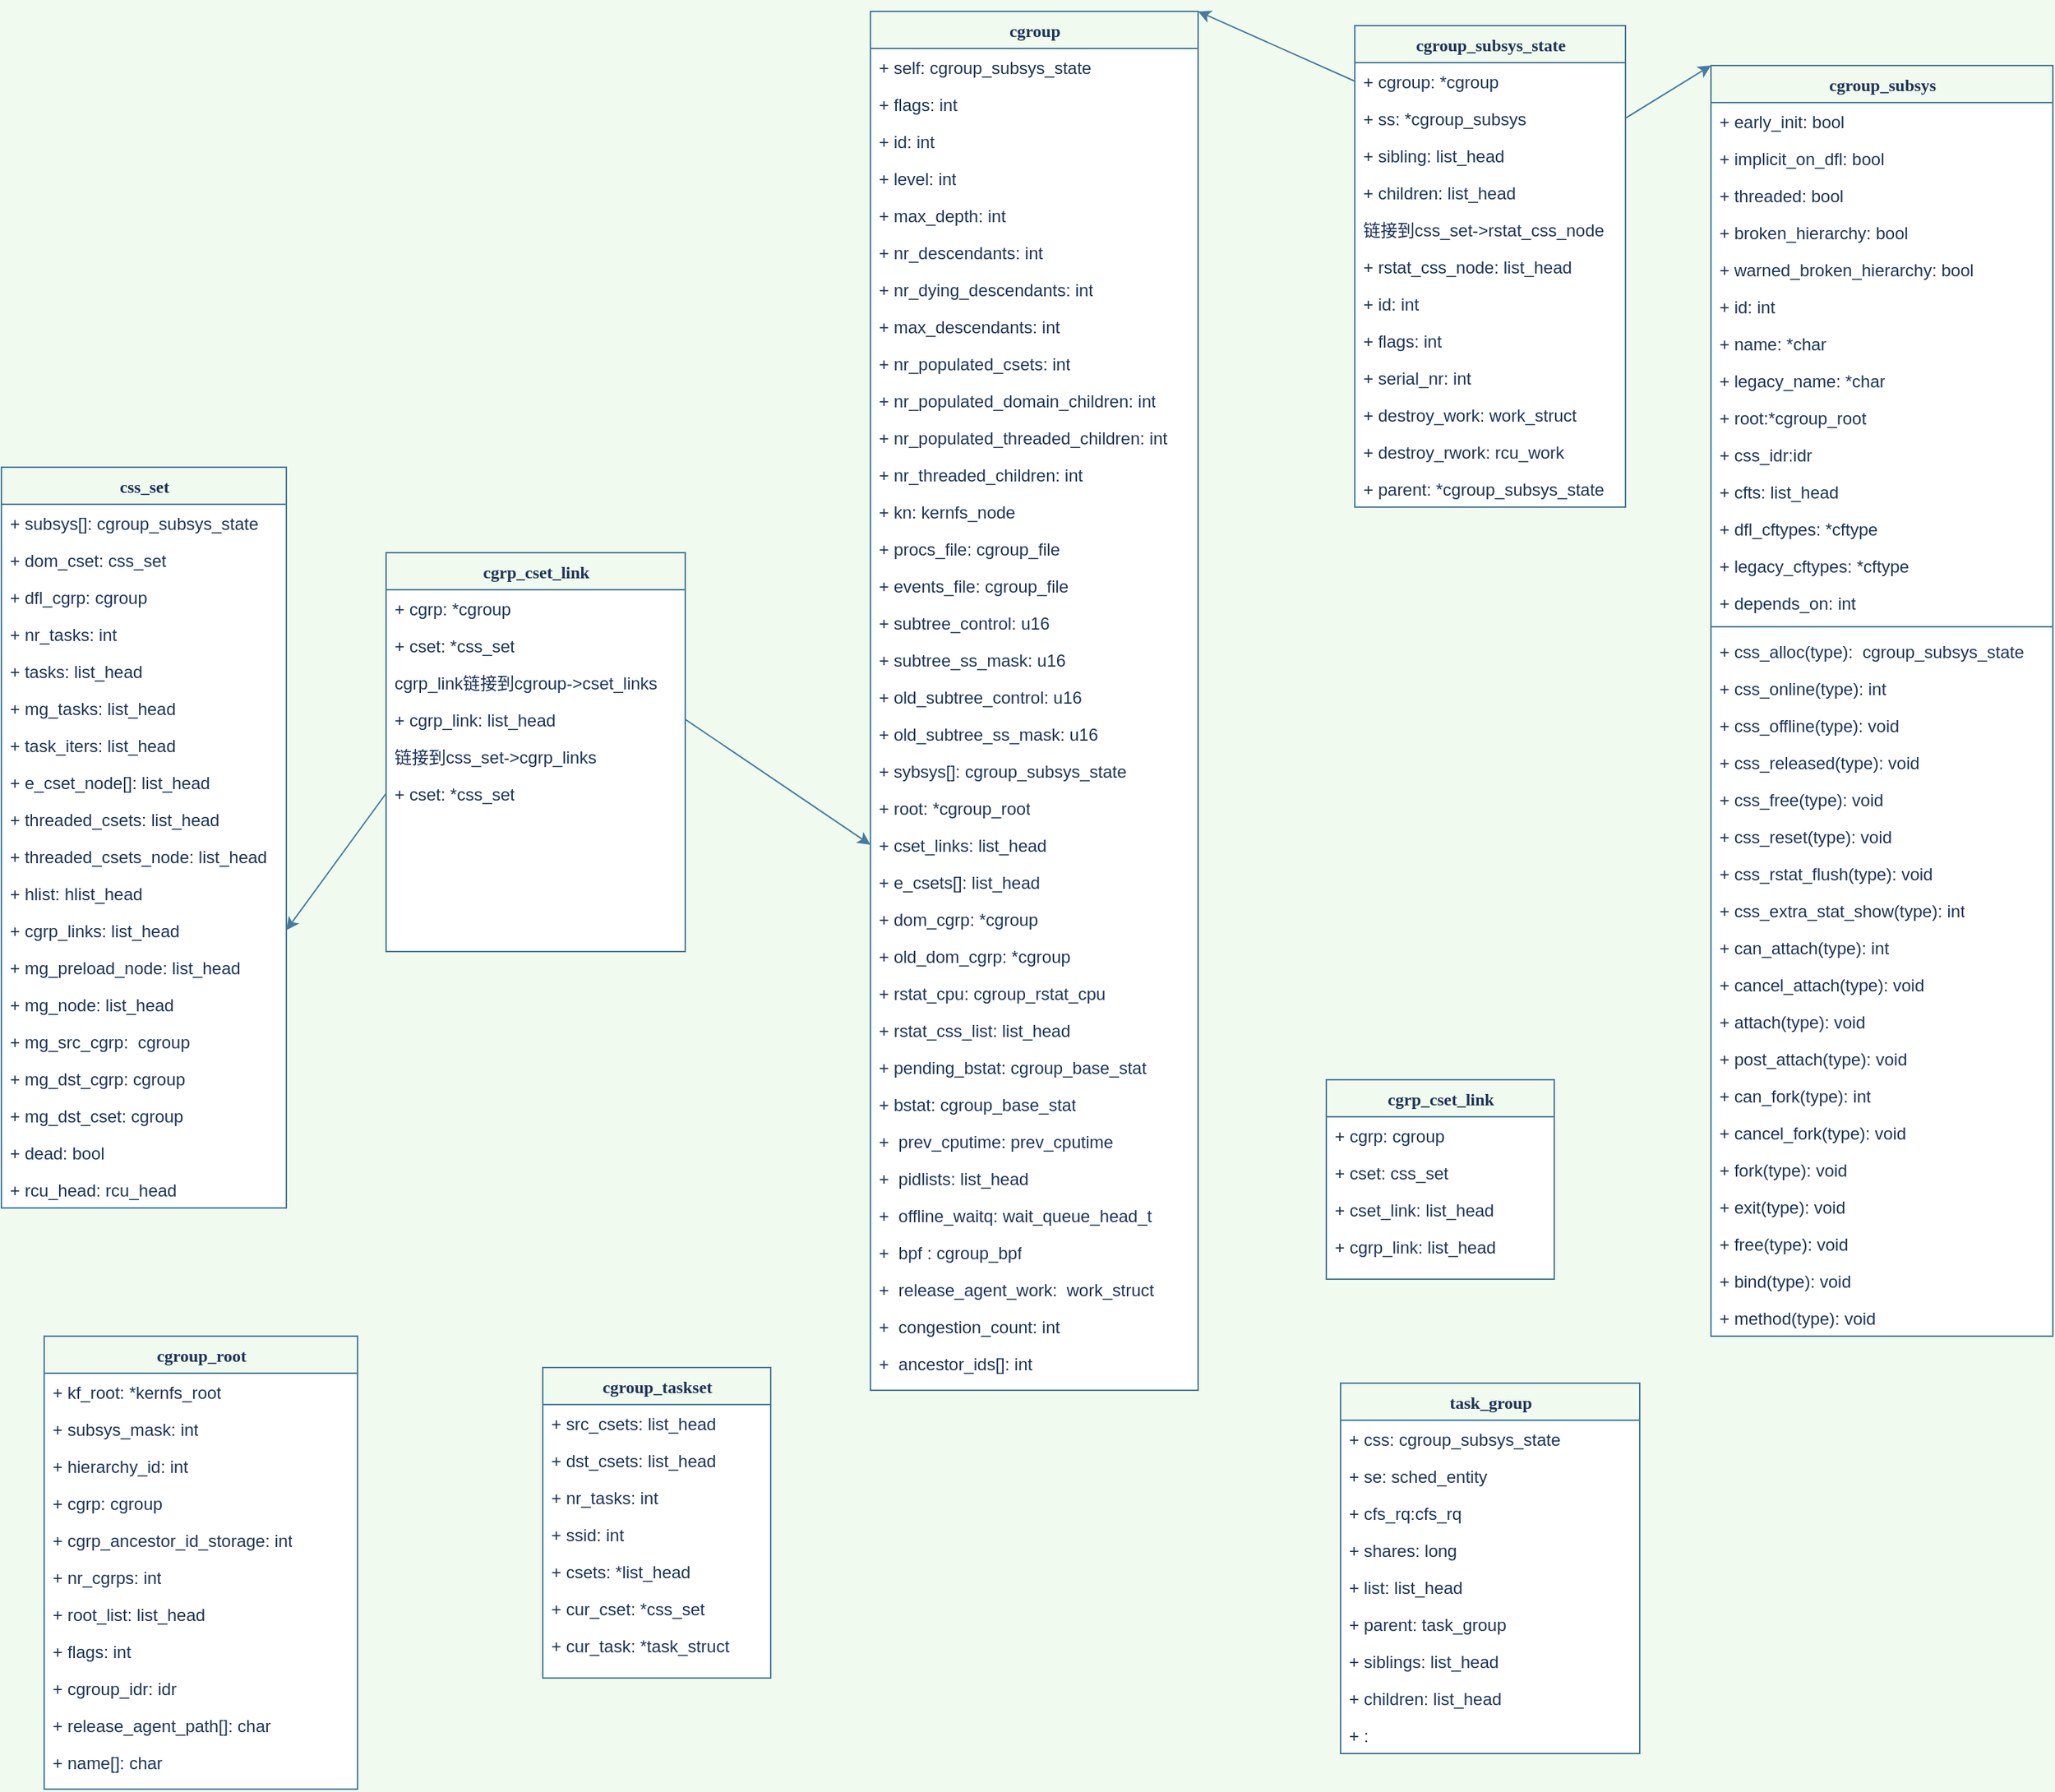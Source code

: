 <mxfile version="14.4.3" type="device" pages="2"><diagram name="cgroups" id="9f46799a-70d6-7492-0946-bef42562c5a5"><mxGraphModel dx="512" dy="1401" grid="1" gridSize="10" guides="1" tooltips="1" connect="1" arrows="1" fold="1" page="1" pageScale="1" pageWidth="1100" pageHeight="850" background="#F1FAEE" math="0" shadow="0"><root><mxCell id="0"/><mxCell id="1" parent="0"/><mxCell id="78961159f06e98e8-17" value="css_set" style="swimlane;html=1;fontStyle=1;align=center;verticalAlign=top;childLayout=stackLayout;horizontal=1;startSize=26;horizontalStack=0;resizeParent=1;resizeLast=0;collapsible=1;marginBottom=0;swimlaneFillColor=#ffffff;rounded=0;shadow=0;comic=0;labelBackgroundColor=none;strokeWidth=1;fillColor=none;fontFamily=Verdana;fontSize=12;strokeColor=#457B9D;fontColor=#1D3557;" parent="1" vertex="1"><mxGeometry x="70" y="-240" width="200" height="520" as="geometry"/></mxCell><mxCell id="78961159f06e98e8-21" value="+ subsys[]:&amp;nbsp;cgroup_subsys_state" style="text;html=1;strokeColor=none;fillColor=none;align=left;verticalAlign=top;spacingLeft=4;spacingRight=4;whiteSpace=wrap;overflow=hidden;rotatable=0;points=[[0,0.5],[1,0.5]];portConstraint=eastwest;fontColor=#1D3557;" parent="78961159f06e98e8-17" vertex="1"><mxGeometry y="26" width="200" height="26" as="geometry"/></mxCell><mxCell id="78961159f06e98e8-23" value="+ dom_cset:&amp;nbsp;css_set" style="text;html=1;strokeColor=none;fillColor=none;align=left;verticalAlign=top;spacingLeft=4;spacingRight=4;whiteSpace=wrap;overflow=hidden;rotatable=0;points=[[0,0.5],[1,0.5]];portConstraint=eastwest;fontColor=#1D3557;" parent="78961159f06e98e8-17" vertex="1"><mxGeometry y="52" width="200" height="26" as="geometry"/></mxCell><mxCell id="78961159f06e98e8-25" value="+ dfl_cgrp: cgroup" style="text;html=1;strokeColor=none;fillColor=none;align=left;verticalAlign=top;spacingLeft=4;spacingRight=4;whiteSpace=wrap;overflow=hidden;rotatable=0;points=[[0,0.5],[1,0.5]];portConstraint=eastwest;fontColor=#1D3557;" parent="78961159f06e98e8-17" vertex="1"><mxGeometry y="78" width="200" height="26" as="geometry"/></mxCell><mxCell id="78961159f06e98e8-26" value="+ nr_tasks: int" style="text;html=1;strokeColor=none;fillColor=none;align=left;verticalAlign=top;spacingLeft=4;spacingRight=4;whiteSpace=wrap;overflow=hidden;rotatable=0;points=[[0,0.5],[1,0.5]];portConstraint=eastwest;fontColor=#1D3557;" parent="78961159f06e98e8-17" vertex="1"><mxGeometry y="104" width="200" height="26" as="geometry"/></mxCell><mxCell id="78961159f06e98e8-24" value="+ tasks:&amp;nbsp;list_head" style="text;html=1;strokeColor=none;fillColor=none;align=left;verticalAlign=top;spacingLeft=4;spacingRight=4;whiteSpace=wrap;overflow=hidden;rotatable=0;points=[[0,0.5],[1,0.5]];portConstraint=eastwest;fontColor=#1D3557;" parent="78961159f06e98e8-17" vertex="1"><mxGeometry y="130" width="200" height="26" as="geometry"/></mxCell><mxCell id="POQ8blUNacVQ3_q20IoN-5" value="+ mg_tasks: list_head" style="text;html=1;strokeColor=none;fillColor=none;align=left;verticalAlign=top;spacingLeft=4;spacingRight=4;whiteSpace=wrap;overflow=hidden;rotatable=0;points=[[0,0.5],[1,0.5]];portConstraint=eastwest;fontColor=#1D3557;" parent="78961159f06e98e8-17" vertex="1"><mxGeometry y="156" width="200" height="26" as="geometry"/></mxCell><mxCell id="POQ8blUNacVQ3_q20IoN-6" value="+ task_iters: list_head" style="text;html=1;strokeColor=none;fillColor=none;align=left;verticalAlign=top;spacingLeft=4;spacingRight=4;whiteSpace=wrap;overflow=hidden;rotatable=0;points=[[0,0.5],[1,0.5]];portConstraint=eastwest;fontColor=#1D3557;" parent="78961159f06e98e8-17" vertex="1"><mxGeometry y="182" width="200" height="26" as="geometry"/></mxCell><mxCell id="POQ8blUNacVQ3_q20IoN-7" value="+ e_cset_node[]: list_head" style="text;html=1;strokeColor=none;fillColor=none;align=left;verticalAlign=top;spacingLeft=4;spacingRight=4;whiteSpace=wrap;overflow=hidden;rotatable=0;points=[[0,0.5],[1,0.5]];portConstraint=eastwest;fontColor=#1D3557;" parent="78961159f06e98e8-17" vertex="1"><mxGeometry y="208" width="200" height="26" as="geometry"/></mxCell><mxCell id="POQ8blUNacVQ3_q20IoN-8" value="+ threaded_csets: list_head" style="text;html=1;strokeColor=none;fillColor=none;align=left;verticalAlign=top;spacingLeft=4;spacingRight=4;whiteSpace=wrap;overflow=hidden;rotatable=0;points=[[0,0.5],[1,0.5]];portConstraint=eastwest;fontColor=#1D3557;" parent="78961159f06e98e8-17" vertex="1"><mxGeometry y="234" width="200" height="26" as="geometry"/></mxCell><mxCell id="POQ8blUNacVQ3_q20IoN-9" value="+ threaded_csets_node: list_head" style="text;html=1;strokeColor=none;fillColor=none;align=left;verticalAlign=top;spacingLeft=4;spacingRight=4;whiteSpace=wrap;overflow=hidden;rotatable=0;points=[[0,0.5],[1,0.5]];portConstraint=eastwest;fontColor=#1D3557;" parent="78961159f06e98e8-17" vertex="1"><mxGeometry y="260" width="200" height="26" as="geometry"/></mxCell><mxCell id="POQ8blUNacVQ3_q20IoN-10" value="+ hlist: hlist_head" style="text;html=1;strokeColor=none;fillColor=none;align=left;verticalAlign=top;spacingLeft=4;spacingRight=4;whiteSpace=wrap;overflow=hidden;rotatable=0;points=[[0,0.5],[1,0.5]];portConstraint=eastwest;fontColor=#1D3557;" parent="78961159f06e98e8-17" vertex="1"><mxGeometry y="286" width="200" height="26" as="geometry"/></mxCell><mxCell id="POQ8blUNacVQ3_q20IoN-11" value="+ cgrp_links: list_head" style="text;html=1;strokeColor=none;fillColor=none;align=left;verticalAlign=top;spacingLeft=4;spacingRight=4;whiteSpace=wrap;overflow=hidden;rotatable=0;points=[[0,0.5],[1,0.5]];portConstraint=eastwest;fontColor=#1D3557;" parent="78961159f06e98e8-17" vertex="1"><mxGeometry y="312" width="200" height="26" as="geometry"/></mxCell><mxCell id="POQ8blUNacVQ3_q20IoN-12" value="+ mg_preload_node: list_head" style="text;html=1;strokeColor=none;fillColor=none;align=left;verticalAlign=top;spacingLeft=4;spacingRight=4;whiteSpace=wrap;overflow=hidden;rotatable=0;points=[[0,0.5],[1,0.5]];portConstraint=eastwest;fontColor=#1D3557;" parent="78961159f06e98e8-17" vertex="1"><mxGeometry y="338" width="200" height="26" as="geometry"/></mxCell><mxCell id="POQ8blUNacVQ3_q20IoN-13" value="+ mg_node: list_head" style="text;html=1;strokeColor=none;fillColor=none;align=left;verticalAlign=top;spacingLeft=4;spacingRight=4;whiteSpace=wrap;overflow=hidden;rotatable=0;points=[[0,0.5],[1,0.5]];portConstraint=eastwest;fontColor=#1D3557;" parent="78961159f06e98e8-17" vertex="1"><mxGeometry y="364" width="200" height="26" as="geometry"/></mxCell><mxCell id="POQ8blUNacVQ3_q20IoN-14" value="+ mg_src_cgrp:&amp;nbsp; cgroup" style="text;html=1;strokeColor=none;fillColor=none;align=left;verticalAlign=top;spacingLeft=4;spacingRight=4;whiteSpace=wrap;overflow=hidden;rotatable=0;points=[[0,0.5],[1,0.5]];portConstraint=eastwest;fontColor=#1D3557;" parent="78961159f06e98e8-17" vertex="1"><mxGeometry y="390" width="200" height="26" as="geometry"/></mxCell><mxCell id="POQ8blUNacVQ3_q20IoN-15" value="+ mg_dst_cgrp: cgroup" style="text;html=1;strokeColor=none;fillColor=none;align=left;verticalAlign=top;spacingLeft=4;spacingRight=4;whiteSpace=wrap;overflow=hidden;rotatable=0;points=[[0,0.5],[1,0.5]];portConstraint=eastwest;fontColor=#1D3557;" parent="78961159f06e98e8-17" vertex="1"><mxGeometry y="416" width="200" height="26" as="geometry"/></mxCell><mxCell id="POQ8blUNacVQ3_q20IoN-16" value="+ mg_dst_cset: cgroup" style="text;html=1;strokeColor=none;fillColor=none;align=left;verticalAlign=top;spacingLeft=4;spacingRight=4;whiteSpace=wrap;overflow=hidden;rotatable=0;points=[[0,0.5],[1,0.5]];portConstraint=eastwest;fontColor=#1D3557;" parent="78961159f06e98e8-17" vertex="1"><mxGeometry y="442" width="200" height="26" as="geometry"/></mxCell><mxCell id="POQ8blUNacVQ3_q20IoN-17" value="+ dead: bool" style="text;html=1;strokeColor=none;fillColor=none;align=left;verticalAlign=top;spacingLeft=4;spacingRight=4;whiteSpace=wrap;overflow=hidden;rotatable=0;points=[[0,0.5],[1,0.5]];portConstraint=eastwest;fontColor=#1D3557;" parent="78961159f06e98e8-17" vertex="1"><mxGeometry y="468" width="200" height="26" as="geometry"/></mxCell><mxCell id="POQ8blUNacVQ3_q20IoN-18" value="+ rcu_head: rcu_head" style="text;html=1;strokeColor=none;fillColor=none;align=left;verticalAlign=top;spacingLeft=4;spacingRight=4;whiteSpace=wrap;overflow=hidden;rotatable=0;points=[[0,0.5],[1,0.5]];portConstraint=eastwest;fontColor=#1D3557;" parent="78961159f06e98e8-17" vertex="1"><mxGeometry y="494" width="200" height="26" as="geometry"/></mxCell><mxCell id="78961159f06e98e8-30" value="cgroup_subsys_state" style="swimlane;html=1;fontStyle=1;align=center;verticalAlign=top;childLayout=stackLayout;horizontal=1;startSize=26;horizontalStack=0;resizeParent=1;resizeLast=0;collapsible=1;marginBottom=0;swimlaneFillColor=#ffffff;rounded=0;shadow=0;comic=0;labelBackgroundColor=none;strokeWidth=1;fillColor=none;fontFamily=Verdana;fontSize=12;strokeColor=#457B9D;fontColor=#1D3557;" parent="1" vertex="1"><mxGeometry x="1020" y="-550" width="190" height="338" as="geometry"/></mxCell><mxCell id="78961159f06e98e8-31" value="+ cgroup: *cgroup" style="text;html=1;strokeColor=none;fillColor=none;align=left;verticalAlign=top;spacingLeft=4;spacingRight=4;whiteSpace=wrap;overflow=hidden;rotatable=0;points=[[0,0.5],[1,0.5]];portConstraint=eastwest;fontColor=#1D3557;" parent="78961159f06e98e8-30" vertex="1"><mxGeometry y="26" width="190" height="26" as="geometry"/></mxCell><mxCell id="78961159f06e98e8-32" value="+ ss: *cgroup_subsys" style="text;html=1;strokeColor=none;fillColor=none;align=left;verticalAlign=top;spacingLeft=4;spacingRight=4;whiteSpace=wrap;overflow=hidden;rotatable=0;points=[[0,0.5],[1,0.5]];portConstraint=eastwest;fontColor=#1D3557;" parent="78961159f06e98e8-30" vertex="1"><mxGeometry y="52" width="190" height="26" as="geometry"/></mxCell><mxCell id="78961159f06e98e8-33" value="+ sibling: list_head" style="text;html=1;strokeColor=none;fillColor=none;align=left;verticalAlign=top;spacingLeft=4;spacingRight=4;whiteSpace=wrap;overflow=hidden;rotatable=0;points=[[0,0.5],[1,0.5]];portConstraint=eastwest;fontColor=#1D3557;" parent="78961159f06e98e8-30" vertex="1"><mxGeometry y="78" width="190" height="26" as="geometry"/></mxCell><mxCell id="78961159f06e98e8-34" value="+ children: list_head" style="text;html=1;strokeColor=none;fillColor=none;align=left;verticalAlign=top;spacingLeft=4;spacingRight=4;whiteSpace=wrap;overflow=hidden;rotatable=0;points=[[0,0.5],[1,0.5]];portConstraint=eastwest;fontColor=#1D3557;" parent="78961159f06e98e8-30" vertex="1"><mxGeometry y="104" width="190" height="26" as="geometry"/></mxCell><mxCell id="fDhlZlQKcoUXKdrNizCR-11" value="链接到css_set-&amp;gt;rstat_css_node" style="text;html=1;strokeColor=none;fillColor=none;align=left;verticalAlign=top;spacingLeft=4;spacingRight=4;whiteSpace=wrap;overflow=hidden;rotatable=0;points=[[0,0.5],[1,0.5]];portConstraint=eastwest;fontColor=#1D3557;" parent="78961159f06e98e8-30" vertex="1"><mxGeometry y="130" width="190" height="26" as="geometry"/></mxCell><mxCell id="78961159f06e98e8-36" value="+ rstat_css_node: list_head" style="text;html=1;strokeColor=none;fillColor=none;align=left;verticalAlign=top;spacingLeft=4;spacingRight=4;whiteSpace=wrap;overflow=hidden;rotatable=0;points=[[0,0.5],[1,0.5]];portConstraint=eastwest;fontColor=#1D3557;" parent="78961159f06e98e8-30" vertex="1"><mxGeometry y="156" width="190" height="26" as="geometry"/></mxCell><mxCell id="78961159f06e98e8-37" value="+ id: int" style="text;html=1;strokeColor=none;fillColor=none;align=left;verticalAlign=top;spacingLeft=4;spacingRight=4;whiteSpace=wrap;overflow=hidden;rotatable=0;points=[[0,0.5],[1,0.5]];portConstraint=eastwest;fontColor=#1D3557;" parent="78961159f06e98e8-30" vertex="1"><mxGeometry y="182" width="190" height="26" as="geometry"/></mxCell><mxCell id="POQ8blUNacVQ3_q20IoN-24" value="+ flags: int" style="text;html=1;strokeColor=none;fillColor=none;align=left;verticalAlign=top;spacingLeft=4;spacingRight=4;whiteSpace=wrap;overflow=hidden;rotatable=0;points=[[0,0.5],[1,0.5]];portConstraint=eastwest;fontColor=#1D3557;" parent="78961159f06e98e8-30" vertex="1"><mxGeometry y="208" width="190" height="26" as="geometry"/></mxCell><mxCell id="POQ8blUNacVQ3_q20IoN-25" value="+ serial_nr: int" style="text;html=1;strokeColor=none;fillColor=none;align=left;verticalAlign=top;spacingLeft=4;spacingRight=4;whiteSpace=wrap;overflow=hidden;rotatable=0;points=[[0,0.5],[1,0.5]];portConstraint=eastwest;fontColor=#1D3557;" parent="78961159f06e98e8-30" vertex="1"><mxGeometry y="234" width="190" height="26" as="geometry"/></mxCell><mxCell id="POQ8blUNacVQ3_q20IoN-26" value="+ destroy_work: work_struct" style="text;html=1;strokeColor=none;fillColor=none;align=left;verticalAlign=top;spacingLeft=4;spacingRight=4;whiteSpace=wrap;overflow=hidden;rotatable=0;points=[[0,0.5],[1,0.5]];portConstraint=eastwest;fontColor=#1D3557;" parent="78961159f06e98e8-30" vertex="1"><mxGeometry y="260" width="190" height="26" as="geometry"/></mxCell><mxCell id="POQ8blUNacVQ3_q20IoN-27" value="+ destroy_rwork:&amp;nbsp;rcu_work" style="text;html=1;strokeColor=none;fillColor=none;align=left;verticalAlign=top;spacingLeft=4;spacingRight=4;whiteSpace=wrap;overflow=hidden;rotatable=0;points=[[0,0.5],[1,0.5]];portConstraint=eastwest;fontColor=#1D3557;" parent="78961159f06e98e8-30" vertex="1"><mxGeometry y="286" width="190" height="26" as="geometry"/></mxCell><mxCell id="POQ8blUNacVQ3_q20IoN-28" value="+ parent: *cgroup_subsys_state" style="text;html=1;strokeColor=none;fillColor=none;align=left;verticalAlign=top;spacingLeft=4;spacingRight=4;whiteSpace=wrap;overflow=hidden;rotatable=0;points=[[0,0.5],[1,0.5]];portConstraint=eastwest;fontColor=#1D3557;" parent="78961159f06e98e8-30" vertex="1"><mxGeometry y="312" width="190" height="26" as="geometry"/></mxCell><mxCell id="78961159f06e98e8-43" value="cgrp_cset_link" style="swimlane;html=1;fontStyle=1;align=center;verticalAlign=top;childLayout=stackLayout;horizontal=1;startSize=26;horizontalStack=0;resizeParent=1;resizeLast=0;collapsible=1;marginBottom=0;swimlaneFillColor=#ffffff;rounded=0;shadow=0;comic=0;labelBackgroundColor=none;strokeWidth=1;fillColor=none;fontFamily=Verdana;fontSize=12;strokeColor=#457B9D;fontColor=#1D3557;" parent="1" vertex="1"><mxGeometry x="340" y="-180" width="210" height="280" as="geometry"/></mxCell><mxCell id="78961159f06e98e8-44" value="+ cgrp: *cgroup" style="text;html=1;strokeColor=none;fillColor=none;align=left;verticalAlign=top;spacingLeft=4;spacingRight=4;whiteSpace=wrap;overflow=hidden;rotatable=0;points=[[0,0.5],[1,0.5]];portConstraint=eastwest;fontColor=#1D3557;" parent="78961159f06e98e8-43" vertex="1"><mxGeometry y="26" width="210" height="26" as="geometry"/></mxCell><mxCell id="78961159f06e98e8-45" value="+ cset: *css_set" style="text;html=1;strokeColor=none;fillColor=none;align=left;verticalAlign=top;spacingLeft=4;spacingRight=4;whiteSpace=wrap;overflow=hidden;rotatable=0;points=[[0,0.5],[1,0.5]];portConstraint=eastwest;fontColor=#1D3557;" parent="78961159f06e98e8-43" vertex="1"><mxGeometry y="52" width="210" height="26" as="geometry"/></mxCell><mxCell id="78961159f06e98e8-49" value="cgrp_link链接到cgroup-&amp;gt;cset_links" style="text;html=1;strokeColor=none;fillColor=none;align=left;verticalAlign=top;spacingLeft=4;spacingRight=4;whiteSpace=wrap;overflow=hidden;rotatable=0;points=[[0,0.5],[1,0.5]];portConstraint=eastwest;fontColor=#1D3557;" parent="78961159f06e98e8-43" vertex="1"><mxGeometry y="78" width="210" height="26" as="geometry"/></mxCell><mxCell id="78961159f06e98e8-50" value="+ cgrp_link: list_head" style="text;html=1;strokeColor=none;fillColor=none;align=left;verticalAlign=top;spacingLeft=4;spacingRight=4;whiteSpace=wrap;overflow=hidden;rotatable=0;points=[[0,0.5],[1,0.5]];portConstraint=eastwest;fontColor=#1D3557;" parent="78961159f06e98e8-43" vertex="1"><mxGeometry y="104" width="210" height="26" as="geometry"/></mxCell><mxCell id="fDhlZlQKcoUXKdrNizCR-1" value="链接到css_set-&amp;gt;cgrp_links" style="text;html=1;strokeColor=none;fillColor=none;align=left;verticalAlign=top;spacingLeft=4;spacingRight=4;whiteSpace=wrap;overflow=hidden;rotatable=0;points=[[0,0.5],[1,0.5]];portConstraint=eastwest;fontColor=#1D3557;" parent="78961159f06e98e8-43" vertex="1"><mxGeometry y="130" width="210" height="26" as="geometry"/></mxCell><mxCell id="fDhlZlQKcoUXKdrNizCR-4" value="+ cset: *css_set" style="text;html=1;strokeColor=none;fillColor=none;align=left;verticalAlign=top;spacingLeft=4;spacingRight=4;whiteSpace=wrap;overflow=hidden;rotatable=0;points=[[0,0.5],[1,0.5]];portConstraint=eastwest;fontColor=#1D3557;" parent="78961159f06e98e8-43" vertex="1"><mxGeometry y="156" width="210" height="26" as="geometry"/></mxCell><mxCell id="78961159f06e98e8-56" value="cgroup" style="swimlane;html=1;fontStyle=1;align=center;verticalAlign=top;childLayout=stackLayout;horizontal=1;startSize=26;horizontalStack=0;resizeParent=1;resizeLast=0;collapsible=1;marginBottom=0;swimlaneFillColor=#ffffff;rounded=0;shadow=0;comic=0;labelBackgroundColor=none;strokeWidth=1;fillColor=none;fontFamily=Verdana;fontSize=12;strokeColor=#457B9D;fontColor=#1D3557;" parent="1" vertex="1"><mxGeometry x="680" y="-560" width="230" height="968" as="geometry"/></mxCell><mxCell id="78961159f06e98e8-57" value="+ self:&amp;nbsp;cgroup_subsys_state" style="text;html=1;strokeColor=none;fillColor=none;align=left;verticalAlign=top;spacingLeft=4;spacingRight=4;whiteSpace=wrap;overflow=hidden;rotatable=0;points=[[0,0.5],[1,0.5]];portConstraint=eastwest;fontColor=#1D3557;" parent="78961159f06e98e8-56" vertex="1"><mxGeometry y="26" width="230" height="26" as="geometry"/></mxCell><mxCell id="78961159f06e98e8-58" value="+ flags: int" style="text;html=1;strokeColor=none;fillColor=none;align=left;verticalAlign=top;spacingLeft=4;spacingRight=4;whiteSpace=wrap;overflow=hidden;rotatable=0;points=[[0,0.5],[1,0.5]];portConstraint=eastwest;fontColor=#1D3557;" parent="78961159f06e98e8-56" vertex="1"><mxGeometry y="52" width="230" height="26" as="geometry"/></mxCell><mxCell id="78961159f06e98e8-59" value="+ id: int" style="text;html=1;strokeColor=none;fillColor=none;align=left;verticalAlign=top;spacingLeft=4;spacingRight=4;whiteSpace=wrap;overflow=hidden;rotatable=0;points=[[0,0.5],[1,0.5]];portConstraint=eastwest;fontColor=#1D3557;" parent="78961159f06e98e8-56" vertex="1"><mxGeometry y="78" width="230" height="26" as="geometry"/></mxCell><mxCell id="78961159f06e98e8-60" value="+ level: int" style="text;html=1;strokeColor=none;fillColor=none;align=left;verticalAlign=top;spacingLeft=4;spacingRight=4;whiteSpace=wrap;overflow=hidden;rotatable=0;points=[[0,0.5],[1,0.5]];portConstraint=eastwest;fontColor=#1D3557;" parent="78961159f06e98e8-56" vertex="1"><mxGeometry y="104" width="230" height="26" as="geometry"/></mxCell><mxCell id="78961159f06e98e8-61" value="+ max_depth: int" style="text;html=1;strokeColor=none;fillColor=none;align=left;verticalAlign=top;spacingLeft=4;spacingRight=4;whiteSpace=wrap;overflow=hidden;rotatable=0;points=[[0,0.5],[1,0.5]];portConstraint=eastwest;fontColor=#1D3557;" parent="78961159f06e98e8-56" vertex="1"><mxGeometry y="130" width="230" height="26" as="geometry"/></mxCell><mxCell id="78961159f06e98e8-62" value="+ nr_descendants: int" style="text;html=1;strokeColor=none;fillColor=none;align=left;verticalAlign=top;spacingLeft=4;spacingRight=4;whiteSpace=wrap;overflow=hidden;rotatable=0;points=[[0,0.5],[1,0.5]];portConstraint=eastwest;fontColor=#1D3557;" parent="78961159f06e98e8-56" vertex="1"><mxGeometry y="156" width="230" height="26" as="geometry"/></mxCell><mxCell id="78961159f06e98e8-63" value="+ nr_dying_descendants: int" style="text;html=1;strokeColor=none;fillColor=none;align=left;verticalAlign=top;spacingLeft=4;spacingRight=4;whiteSpace=wrap;overflow=hidden;rotatable=0;points=[[0,0.5],[1,0.5]];portConstraint=eastwest;fontColor=#1D3557;" parent="78961159f06e98e8-56" vertex="1"><mxGeometry y="182" width="230" height="26" as="geometry"/></mxCell><mxCell id="POQ8blUNacVQ3_q20IoN-29" value="+ max_descendants: int" style="text;html=1;strokeColor=none;fillColor=none;align=left;verticalAlign=top;spacingLeft=4;spacingRight=4;whiteSpace=wrap;overflow=hidden;rotatable=0;points=[[0,0.5],[1,0.5]];portConstraint=eastwest;fontColor=#1D3557;" parent="78961159f06e98e8-56" vertex="1"><mxGeometry y="208" width="230" height="26" as="geometry"/></mxCell><mxCell id="POQ8blUNacVQ3_q20IoN-30" value="+ nr_populated_csets: int" style="text;html=1;strokeColor=none;fillColor=none;align=left;verticalAlign=top;spacingLeft=4;spacingRight=4;whiteSpace=wrap;overflow=hidden;rotatable=0;points=[[0,0.5],[1,0.5]];portConstraint=eastwest;fontColor=#1D3557;" parent="78961159f06e98e8-56" vertex="1"><mxGeometry y="234" width="230" height="26" as="geometry"/></mxCell><mxCell id="POQ8blUNacVQ3_q20IoN-31" value="+ nr_populated_domain_children: int" style="text;html=1;strokeColor=none;fillColor=none;align=left;verticalAlign=top;spacingLeft=4;spacingRight=4;whiteSpace=wrap;overflow=hidden;rotatable=0;points=[[0,0.5],[1,0.5]];portConstraint=eastwest;fontColor=#1D3557;" parent="78961159f06e98e8-56" vertex="1"><mxGeometry y="260" width="230" height="26" as="geometry"/></mxCell><mxCell id="POQ8blUNacVQ3_q20IoN-32" value="+ nr_populated_threaded_children: int" style="text;html=1;strokeColor=none;fillColor=none;align=left;verticalAlign=top;spacingLeft=4;spacingRight=4;whiteSpace=wrap;overflow=hidden;rotatable=0;points=[[0,0.5],[1,0.5]];portConstraint=eastwest;fontColor=#1D3557;" parent="78961159f06e98e8-56" vertex="1"><mxGeometry y="286" width="230" height="26" as="geometry"/></mxCell><mxCell id="POQ8blUNacVQ3_q20IoN-33" value="+ nr_threaded_children: int" style="text;html=1;strokeColor=none;fillColor=none;align=left;verticalAlign=top;spacingLeft=4;spacingRight=4;whiteSpace=wrap;overflow=hidden;rotatable=0;points=[[0,0.5],[1,0.5]];portConstraint=eastwest;fontColor=#1D3557;" parent="78961159f06e98e8-56" vertex="1"><mxGeometry y="312" width="230" height="26" as="geometry"/></mxCell><mxCell id="POQ8blUNacVQ3_q20IoN-34" value="+ kn:&amp;nbsp;kernfs_node" style="text;html=1;strokeColor=none;fillColor=none;align=left;verticalAlign=top;spacingLeft=4;spacingRight=4;whiteSpace=wrap;overflow=hidden;rotatable=0;points=[[0,0.5],[1,0.5]];portConstraint=eastwest;fontColor=#1D3557;" parent="78961159f06e98e8-56" vertex="1"><mxGeometry y="338" width="230" height="26" as="geometry"/></mxCell><mxCell id="POQ8blUNacVQ3_q20IoN-35" value="+ procs_file: cgroup_file" style="text;html=1;strokeColor=none;fillColor=none;align=left;verticalAlign=top;spacingLeft=4;spacingRight=4;whiteSpace=wrap;overflow=hidden;rotatable=0;points=[[0,0.5],[1,0.5]];portConstraint=eastwest;fontColor=#1D3557;" parent="78961159f06e98e8-56" vertex="1"><mxGeometry y="364" width="230" height="26" as="geometry"/></mxCell><mxCell id="POQ8blUNacVQ3_q20IoN-36" value="+ events_file: cgroup_file" style="text;html=1;strokeColor=none;fillColor=none;align=left;verticalAlign=top;spacingLeft=4;spacingRight=4;whiteSpace=wrap;overflow=hidden;rotatable=0;points=[[0,0.5],[1,0.5]];portConstraint=eastwest;fontColor=#1D3557;" parent="78961159f06e98e8-56" vertex="1"><mxGeometry y="390" width="230" height="26" as="geometry"/></mxCell><mxCell id="POQ8blUNacVQ3_q20IoN-37" value="+ subtree_control: u16" style="text;html=1;strokeColor=none;fillColor=none;align=left;verticalAlign=top;spacingLeft=4;spacingRight=4;whiteSpace=wrap;overflow=hidden;rotatable=0;points=[[0,0.5],[1,0.5]];portConstraint=eastwest;fontColor=#1D3557;" parent="78961159f06e98e8-56" vertex="1"><mxGeometry y="416" width="230" height="26" as="geometry"/></mxCell><mxCell id="POQ8blUNacVQ3_q20IoN-38" value="+ subtree_ss_mask: u16" style="text;html=1;strokeColor=none;fillColor=none;align=left;verticalAlign=top;spacingLeft=4;spacingRight=4;whiteSpace=wrap;overflow=hidden;rotatable=0;points=[[0,0.5],[1,0.5]];portConstraint=eastwest;fontColor=#1D3557;" parent="78961159f06e98e8-56" vertex="1"><mxGeometry y="442" width="230" height="26" as="geometry"/></mxCell><mxCell id="POQ8blUNacVQ3_q20IoN-39" value="+ old_subtree_control: u16" style="text;html=1;strokeColor=none;fillColor=none;align=left;verticalAlign=top;spacingLeft=4;spacingRight=4;whiteSpace=wrap;overflow=hidden;rotatable=0;points=[[0,0.5],[1,0.5]];portConstraint=eastwest;fontColor=#1D3557;" parent="78961159f06e98e8-56" vertex="1"><mxGeometry y="468" width="230" height="26" as="geometry"/></mxCell><mxCell id="POQ8blUNacVQ3_q20IoN-40" value="+ old_subtree_ss_mask: u16" style="text;html=1;strokeColor=none;fillColor=none;align=left;verticalAlign=top;spacingLeft=4;spacingRight=4;whiteSpace=wrap;overflow=hidden;rotatable=0;points=[[0,0.5],[1,0.5]];portConstraint=eastwest;fontColor=#1D3557;" parent="78961159f06e98e8-56" vertex="1"><mxGeometry y="494" width="230" height="26" as="geometry"/></mxCell><mxCell id="POQ8blUNacVQ3_q20IoN-41" value="+ sybsys[]:&amp;nbsp;cgroup_subsys_state" style="text;html=1;strokeColor=none;fillColor=none;align=left;verticalAlign=top;spacingLeft=4;spacingRight=4;whiteSpace=wrap;overflow=hidden;rotatable=0;points=[[0,0.5],[1,0.5]];portConstraint=eastwest;fontColor=#1D3557;" parent="78961159f06e98e8-56" vertex="1"><mxGeometry y="520" width="230" height="26" as="geometry"/></mxCell><mxCell id="POQ8blUNacVQ3_q20IoN-42" value="+ root: *cgroup_root" style="text;html=1;strokeColor=none;fillColor=none;align=left;verticalAlign=top;spacingLeft=4;spacingRight=4;whiteSpace=wrap;overflow=hidden;rotatable=0;points=[[0,0.5],[1,0.5]];portConstraint=eastwest;fontColor=#1D3557;" parent="78961159f06e98e8-56" vertex="1"><mxGeometry y="546" width="230" height="26" as="geometry"/></mxCell><mxCell id="POQ8blUNacVQ3_q20IoN-43" value="+ cset_links: list_head" style="text;html=1;strokeColor=none;fillColor=none;align=left;verticalAlign=top;spacingLeft=4;spacingRight=4;whiteSpace=wrap;overflow=hidden;rotatable=0;points=[[0,0.5],[1,0.5]];portConstraint=eastwest;fontColor=#1D3557;" parent="78961159f06e98e8-56" vertex="1"><mxGeometry y="572" width="230" height="26" as="geometry"/></mxCell><mxCell id="POQ8blUNacVQ3_q20IoN-44" value="+ e_csets[]: list_head" style="text;html=1;strokeColor=none;fillColor=none;align=left;verticalAlign=top;spacingLeft=4;spacingRight=4;whiteSpace=wrap;overflow=hidden;rotatable=0;points=[[0,0.5],[1,0.5]];portConstraint=eastwest;fontColor=#1D3557;" parent="78961159f06e98e8-56" vertex="1"><mxGeometry y="598" width="230" height="26" as="geometry"/></mxCell><mxCell id="POQ8blUNacVQ3_q20IoN-45" value="+ dom_cgrp: *cgroup" style="text;html=1;strokeColor=none;fillColor=none;align=left;verticalAlign=top;spacingLeft=4;spacingRight=4;whiteSpace=wrap;overflow=hidden;rotatable=0;points=[[0,0.5],[1,0.5]];portConstraint=eastwest;fontColor=#1D3557;" parent="78961159f06e98e8-56" vertex="1"><mxGeometry y="624" width="230" height="26" as="geometry"/></mxCell><mxCell id="POQ8blUNacVQ3_q20IoN-46" value="+ old_dom_cgrp: *cgroup" style="text;html=1;strokeColor=none;fillColor=none;align=left;verticalAlign=top;spacingLeft=4;spacingRight=4;whiteSpace=wrap;overflow=hidden;rotatable=0;points=[[0,0.5],[1,0.5]];portConstraint=eastwest;fontColor=#1D3557;" parent="78961159f06e98e8-56" vertex="1"><mxGeometry y="650" width="230" height="26" as="geometry"/></mxCell><mxCell id="POQ8blUNacVQ3_q20IoN-47" value="+ rstat_cpu:&amp;nbsp;cgroup_rstat_cpu" style="text;html=1;strokeColor=none;fillColor=none;align=left;verticalAlign=top;spacingLeft=4;spacingRight=4;whiteSpace=wrap;overflow=hidden;rotatable=0;points=[[0,0.5],[1,0.5]];portConstraint=eastwest;fontColor=#1D3557;" parent="78961159f06e98e8-56" vertex="1"><mxGeometry y="676" width="230" height="26" as="geometry"/></mxCell><mxCell id="POQ8blUNacVQ3_q20IoN-51" value="+ rstat_css_list: list_head" style="text;html=1;strokeColor=none;fillColor=none;align=left;verticalAlign=top;spacingLeft=4;spacingRight=4;whiteSpace=wrap;overflow=hidden;rotatable=0;points=[[0,0.5],[1,0.5]];portConstraint=eastwest;fontColor=#1D3557;" parent="78961159f06e98e8-56" vertex="1"><mxGeometry y="702" width="230" height="26" as="geometry"/></mxCell><mxCell id="POQ8blUNacVQ3_q20IoN-52" value="+ pending_bstat:&amp;nbsp;cgroup_base_stat" style="text;html=1;strokeColor=none;fillColor=none;align=left;verticalAlign=top;spacingLeft=4;spacingRight=4;whiteSpace=wrap;overflow=hidden;rotatable=0;points=[[0,0.5],[1,0.5]];portConstraint=eastwest;fontColor=#1D3557;" parent="78961159f06e98e8-56" vertex="1"><mxGeometry y="728" width="230" height="26" as="geometry"/></mxCell><mxCell id="POQ8blUNacVQ3_q20IoN-53" value="+ bstat:&amp;nbsp;cgroup_base_stat" style="text;html=1;strokeColor=none;fillColor=none;align=left;verticalAlign=top;spacingLeft=4;spacingRight=4;whiteSpace=wrap;overflow=hidden;rotatable=0;points=[[0,0.5],[1,0.5]];portConstraint=eastwest;fontColor=#1D3557;" parent="78961159f06e98e8-56" vertex="1"><mxGeometry y="754" width="230" height="26" as="geometry"/></mxCell><mxCell id="POQ8blUNacVQ3_q20IoN-54" value="+&amp;nbsp; prev_cputime:&amp;nbsp;prev_cputime&amp;nbsp;" style="text;html=1;strokeColor=none;fillColor=none;align=left;verticalAlign=top;spacingLeft=4;spacingRight=4;whiteSpace=wrap;overflow=hidden;rotatable=0;points=[[0,0.5],[1,0.5]];portConstraint=eastwest;fontColor=#1D3557;" parent="78961159f06e98e8-56" vertex="1"><mxGeometry y="780" width="230" height="26" as="geometry"/></mxCell><mxCell id="POQ8blUNacVQ3_q20IoN-55" value="+&amp;nbsp; pidlists: list_head&amp;nbsp;" style="text;html=1;strokeColor=none;fillColor=none;align=left;verticalAlign=top;spacingLeft=4;spacingRight=4;whiteSpace=wrap;overflow=hidden;rotatable=0;points=[[0,0.5],[1,0.5]];portConstraint=eastwest;fontColor=#1D3557;" parent="78961159f06e98e8-56" vertex="1"><mxGeometry y="806" width="230" height="26" as="geometry"/></mxCell><mxCell id="POQ8blUNacVQ3_q20IoN-56" value="+&amp;nbsp; offline_waitq:&amp;nbsp;wait_queue_head_t" style="text;html=1;strokeColor=none;fillColor=none;align=left;verticalAlign=top;spacingLeft=4;spacingRight=4;whiteSpace=wrap;overflow=hidden;rotatable=0;points=[[0,0.5],[1,0.5]];portConstraint=eastwest;fontColor=#1D3557;" parent="78961159f06e98e8-56" vertex="1"><mxGeometry y="832" width="230" height="26" as="geometry"/></mxCell><mxCell id="POQ8blUNacVQ3_q20IoN-58" value="+&amp;nbsp; bpf :&amp;nbsp;cgroup_bpf" style="text;html=1;strokeColor=none;fillColor=none;align=left;verticalAlign=top;spacingLeft=4;spacingRight=4;whiteSpace=wrap;overflow=hidden;rotatable=0;points=[[0,0.5],[1,0.5]];portConstraint=eastwest;fontColor=#1D3557;" parent="78961159f06e98e8-56" vertex="1"><mxGeometry y="858" width="230" height="26" as="geometry"/></mxCell><mxCell id="POQ8blUNacVQ3_q20IoN-57" value="+&amp;nbsp; release_agent_work:&amp;nbsp;&amp;nbsp;work_struct" style="text;html=1;strokeColor=none;fillColor=none;align=left;verticalAlign=top;spacingLeft=4;spacingRight=4;whiteSpace=wrap;overflow=hidden;rotatable=0;points=[[0,0.5],[1,0.5]];portConstraint=eastwest;fontColor=#1D3557;" parent="78961159f06e98e8-56" vertex="1"><mxGeometry y="884" width="230" height="26" as="geometry"/></mxCell><mxCell id="POQ8blUNacVQ3_q20IoN-59" value="+&amp;nbsp; congestion_count: int" style="text;html=1;strokeColor=none;fillColor=none;align=left;verticalAlign=top;spacingLeft=4;spacingRight=4;whiteSpace=wrap;overflow=hidden;rotatable=0;points=[[0,0.5],[1,0.5]];portConstraint=eastwest;fontColor=#1D3557;" parent="78961159f06e98e8-56" vertex="1"><mxGeometry y="910" width="230" height="26" as="geometry"/></mxCell><mxCell id="POQ8blUNacVQ3_q20IoN-60" value="+&amp;nbsp; ancestor_ids[]: int&amp;nbsp;" style="text;html=1;strokeColor=none;fillColor=none;align=left;verticalAlign=top;spacingLeft=4;spacingRight=4;whiteSpace=wrap;overflow=hidden;rotatable=0;points=[[0,0.5],[1,0.5]];portConstraint=eastwest;fontColor=#1D3557;" parent="78961159f06e98e8-56" vertex="1"><mxGeometry y="936" width="230" height="26" as="geometry"/></mxCell><mxCell id="78961159f06e98e8-69" value="cgroup_root" style="swimlane;html=1;fontStyle=1;align=center;verticalAlign=top;childLayout=stackLayout;horizontal=1;startSize=26;horizontalStack=0;resizeParent=1;resizeLast=0;collapsible=1;marginBottom=0;swimlaneFillColor=#ffffff;rounded=0;shadow=0;comic=0;labelBackgroundColor=none;strokeWidth=1;fillColor=none;fontFamily=Verdana;fontSize=12;strokeColor=#457B9D;fontColor=#1D3557;" parent="1" vertex="1"><mxGeometry x="100" y="370" width="220" height="318" as="geometry"/></mxCell><mxCell id="78961159f06e98e8-70" value="+ kf_root: *kernfs_root" style="text;html=1;strokeColor=none;fillColor=none;align=left;verticalAlign=top;spacingLeft=4;spacingRight=4;whiteSpace=wrap;overflow=hidden;rotatable=0;points=[[0,0.5],[1,0.5]];portConstraint=eastwest;fontColor=#1D3557;" parent="78961159f06e98e8-69" vertex="1"><mxGeometry y="26" width="220" height="26" as="geometry"/></mxCell><mxCell id="78961159f06e98e8-71" value="+ subsys_mask: int" style="text;html=1;strokeColor=none;fillColor=none;align=left;verticalAlign=top;spacingLeft=4;spacingRight=4;whiteSpace=wrap;overflow=hidden;rotatable=0;points=[[0,0.5],[1,0.5]];portConstraint=eastwest;fontColor=#1D3557;" parent="78961159f06e98e8-69" vertex="1"><mxGeometry y="52" width="220" height="26" as="geometry"/></mxCell><mxCell id="78961159f06e98e8-72" value="+ hierarchy_id: int" style="text;html=1;strokeColor=none;fillColor=none;align=left;verticalAlign=top;spacingLeft=4;spacingRight=4;whiteSpace=wrap;overflow=hidden;rotatable=0;points=[[0,0.5],[1,0.5]];portConstraint=eastwest;fontColor=#1D3557;" parent="78961159f06e98e8-69" vertex="1"><mxGeometry y="78" width="220" height="26" as="geometry"/></mxCell><mxCell id="78961159f06e98e8-74" value="+ cgrp:&amp;nbsp;cgroup" style="text;html=1;strokeColor=none;fillColor=none;align=left;verticalAlign=top;spacingLeft=4;spacingRight=4;whiteSpace=wrap;overflow=hidden;rotatable=0;points=[[0,0.5],[1,0.5]];portConstraint=eastwest;fontColor=#1D3557;" parent="78961159f06e98e8-69" vertex="1"><mxGeometry y="104" width="220" height="26" as="geometry"/></mxCell><mxCell id="78961159f06e98e8-75" value="+ cgrp_ancestor_id_storage: int" style="text;html=1;strokeColor=none;fillColor=none;align=left;verticalAlign=top;spacingLeft=4;spacingRight=4;whiteSpace=wrap;overflow=hidden;rotatable=0;points=[[0,0.5],[1,0.5]];portConstraint=eastwest;fontColor=#1D3557;" parent="78961159f06e98e8-69" vertex="1"><mxGeometry y="130" width="220" height="26" as="geometry"/></mxCell><mxCell id="78961159f06e98e8-76" value="+ nr_cgrps: int" style="text;html=1;strokeColor=none;fillColor=none;align=left;verticalAlign=top;spacingLeft=4;spacingRight=4;whiteSpace=wrap;overflow=hidden;rotatable=0;points=[[0,0.5],[1,0.5]];portConstraint=eastwest;fontColor=#1D3557;" parent="78961159f06e98e8-69" vertex="1"><mxGeometry y="156" width="220" height="26" as="geometry"/></mxCell><mxCell id="POQ8blUNacVQ3_q20IoN-62" value="+ root_list: list_head" style="text;html=1;strokeColor=none;fillColor=none;align=left;verticalAlign=top;spacingLeft=4;spacingRight=4;whiteSpace=wrap;overflow=hidden;rotatable=0;points=[[0,0.5],[1,0.5]];portConstraint=eastwest;fontColor=#1D3557;" parent="78961159f06e98e8-69" vertex="1"><mxGeometry y="182" width="220" height="26" as="geometry"/></mxCell><mxCell id="POQ8blUNacVQ3_q20IoN-63" value="+ flags: int" style="text;html=1;strokeColor=none;fillColor=none;align=left;verticalAlign=top;spacingLeft=4;spacingRight=4;whiteSpace=wrap;overflow=hidden;rotatable=0;points=[[0,0.5],[1,0.5]];portConstraint=eastwest;fontColor=#1D3557;" parent="78961159f06e98e8-69" vertex="1"><mxGeometry y="208" width="220" height="26" as="geometry"/></mxCell><mxCell id="POQ8blUNacVQ3_q20IoN-64" value="+ cgroup_idr: idr" style="text;html=1;strokeColor=none;fillColor=none;align=left;verticalAlign=top;spacingLeft=4;spacingRight=4;whiteSpace=wrap;overflow=hidden;rotatable=0;points=[[0,0.5],[1,0.5]];portConstraint=eastwest;fontColor=#1D3557;" parent="78961159f06e98e8-69" vertex="1"><mxGeometry y="234" width="220" height="26" as="geometry"/></mxCell><mxCell id="POQ8blUNacVQ3_q20IoN-65" value="+ release_agent_path[]: char" style="text;html=1;strokeColor=none;fillColor=none;align=left;verticalAlign=top;spacingLeft=4;spacingRight=4;whiteSpace=wrap;overflow=hidden;rotatable=0;points=[[0,0.5],[1,0.5]];portConstraint=eastwest;fontColor=#1D3557;" parent="78961159f06e98e8-69" vertex="1"><mxGeometry y="260" width="220" height="26" as="geometry"/></mxCell><mxCell id="POQ8blUNacVQ3_q20IoN-66" value="+ name[]: char" style="text;html=1;strokeColor=none;fillColor=none;align=left;verticalAlign=top;spacingLeft=4;spacingRight=4;whiteSpace=wrap;overflow=hidden;rotatable=0;points=[[0,0.5],[1,0.5]];portConstraint=eastwest;fontColor=#1D3557;" parent="78961159f06e98e8-69" vertex="1"><mxGeometry y="286" width="220" height="26" as="geometry"/></mxCell><mxCell id="78961159f06e98e8-82" value="cgroup_subsys" style="swimlane;html=1;fontStyle=1;align=center;verticalAlign=top;childLayout=stackLayout;horizontal=1;startSize=26;horizontalStack=0;resizeParent=1;resizeLast=0;collapsible=1;marginBottom=0;swimlaneFillColor=#ffffff;rounded=0;shadow=0;comic=0;labelBackgroundColor=none;strokeWidth=1;fillColor=none;fontFamily=Verdana;fontSize=12;strokeColor=#457B9D;fontColor=#1D3557;" parent="1" vertex="1"><mxGeometry x="1270" y="-522" width="240" height="892" as="geometry"><mxRectangle x="950" y="400" width="130" height="26" as="alternateBounds"/></mxGeometry></mxCell><mxCell id="78961159f06e98e8-83" value="+ early_init: bool" style="text;html=1;strokeColor=none;fillColor=none;align=left;verticalAlign=top;spacingLeft=4;spacingRight=4;whiteSpace=wrap;overflow=hidden;rotatable=0;points=[[0,0.5],[1,0.5]];portConstraint=eastwest;fontColor=#1D3557;" parent="78961159f06e98e8-82" vertex="1"><mxGeometry y="26" width="240" height="26" as="geometry"/></mxCell><mxCell id="78961159f06e98e8-84" value="+ implicit_on_dfl: bool" style="text;html=1;strokeColor=none;fillColor=none;align=left;verticalAlign=top;spacingLeft=4;spacingRight=4;whiteSpace=wrap;overflow=hidden;rotatable=0;points=[[0,0.5],[1,0.5]];portConstraint=eastwest;fontColor=#1D3557;" parent="78961159f06e98e8-82" vertex="1"><mxGeometry y="52" width="240" height="26" as="geometry"/></mxCell><mxCell id="78961159f06e98e8-85" value="+ threaded: bool" style="text;html=1;strokeColor=none;fillColor=none;align=left;verticalAlign=top;spacingLeft=4;spacingRight=4;whiteSpace=wrap;overflow=hidden;rotatable=0;points=[[0,0.5],[1,0.5]];portConstraint=eastwest;fontColor=#1D3557;" parent="78961159f06e98e8-82" vertex="1"><mxGeometry y="78" width="240" height="26" as="geometry"/></mxCell><mxCell id="78961159f06e98e8-86" value="+ broken_hierarchy: bool" style="text;html=1;strokeColor=none;fillColor=none;align=left;verticalAlign=top;spacingLeft=4;spacingRight=4;whiteSpace=wrap;overflow=hidden;rotatable=0;points=[[0,0.5],[1,0.5]];portConstraint=eastwest;fontColor=#1D3557;" parent="78961159f06e98e8-82" vertex="1"><mxGeometry y="104" width="240" height="26" as="geometry"/></mxCell><mxCell id="78961159f06e98e8-87" value="+ warned_broken_hierarchy: bool" style="text;html=1;strokeColor=none;fillColor=none;align=left;verticalAlign=top;spacingLeft=4;spacingRight=4;whiteSpace=wrap;overflow=hidden;rotatable=0;points=[[0,0.5],[1,0.5]];portConstraint=eastwest;fontColor=#1D3557;" parent="78961159f06e98e8-82" vertex="1"><mxGeometry y="130" width="240" height="26" as="geometry"/></mxCell><mxCell id="78961159f06e98e8-88" value="+ id: int" style="text;html=1;strokeColor=none;fillColor=none;align=left;verticalAlign=top;spacingLeft=4;spacingRight=4;whiteSpace=wrap;overflow=hidden;rotatable=0;points=[[0,0.5],[1,0.5]];portConstraint=eastwest;fontColor=#1D3557;" parent="78961159f06e98e8-82" vertex="1"><mxGeometry y="156" width="240" height="26" as="geometry"/></mxCell><mxCell id="78961159f06e98e8-89" value="+ name: *char" style="text;html=1;strokeColor=none;fillColor=none;align=left;verticalAlign=top;spacingLeft=4;spacingRight=4;whiteSpace=wrap;overflow=hidden;rotatable=0;points=[[0,0.5],[1,0.5]];portConstraint=eastwest;fontColor=#1D3557;" parent="78961159f06e98e8-82" vertex="1"><mxGeometry y="182" width="240" height="26" as="geometry"/></mxCell><mxCell id="POQ8blUNacVQ3_q20IoN-85" value="+ legacy_name: *char" style="text;html=1;strokeColor=none;fillColor=none;align=left;verticalAlign=top;spacingLeft=4;spacingRight=4;whiteSpace=wrap;overflow=hidden;rotatable=0;points=[[0,0.5],[1,0.5]];portConstraint=eastwest;fontColor=#1D3557;" parent="78961159f06e98e8-82" vertex="1"><mxGeometry y="208" width="240" height="26" as="geometry"/></mxCell><mxCell id="POQ8blUNacVQ3_q20IoN-86" value="+ root:*cgroup_root&amp;nbsp;" style="text;html=1;strokeColor=none;fillColor=none;align=left;verticalAlign=top;spacingLeft=4;spacingRight=4;whiteSpace=wrap;overflow=hidden;rotatable=0;points=[[0,0.5],[1,0.5]];portConstraint=eastwest;fontColor=#1D3557;" parent="78961159f06e98e8-82" vertex="1"><mxGeometry y="234" width="240" height="26" as="geometry"/></mxCell><mxCell id="POQ8blUNacVQ3_q20IoN-87" value="+ css_idr:idr&amp;nbsp;" style="text;html=1;strokeColor=none;fillColor=none;align=left;verticalAlign=top;spacingLeft=4;spacingRight=4;whiteSpace=wrap;overflow=hidden;rotatable=0;points=[[0,0.5],[1,0.5]];portConstraint=eastwest;fontColor=#1D3557;" parent="78961159f06e98e8-82" vertex="1"><mxGeometry y="260" width="240" height="26" as="geometry"/></mxCell><mxCell id="POQ8blUNacVQ3_q20IoN-88" value="+ cfts: list_head&amp;nbsp;" style="text;html=1;strokeColor=none;fillColor=none;align=left;verticalAlign=top;spacingLeft=4;spacingRight=4;whiteSpace=wrap;overflow=hidden;rotatable=0;points=[[0,0.5],[1,0.5]];portConstraint=eastwest;fontColor=#1D3557;" parent="78961159f06e98e8-82" vertex="1"><mxGeometry y="286" width="240" height="26" as="geometry"/></mxCell><mxCell id="POQ8blUNacVQ3_q20IoN-89" value="+ dfl_cftypes: *cftype&amp;nbsp;" style="text;html=1;strokeColor=none;fillColor=none;align=left;verticalAlign=top;spacingLeft=4;spacingRight=4;whiteSpace=wrap;overflow=hidden;rotatable=0;points=[[0,0.5],[1,0.5]];portConstraint=eastwest;fontColor=#1D3557;" parent="78961159f06e98e8-82" vertex="1"><mxGeometry y="312" width="240" height="26" as="geometry"/></mxCell><mxCell id="POQ8blUNacVQ3_q20IoN-90" value="+ legacy_cftypes: *cftype&amp;nbsp;" style="text;html=1;strokeColor=none;fillColor=none;align=left;verticalAlign=top;spacingLeft=4;spacingRight=4;whiteSpace=wrap;overflow=hidden;rotatable=0;points=[[0,0.5],[1,0.5]];portConstraint=eastwest;fontColor=#1D3557;" parent="78961159f06e98e8-82" vertex="1"><mxGeometry y="338" width="240" height="26" as="geometry"/></mxCell><mxCell id="POQ8blUNacVQ3_q20IoN-91" value="+ depends_on: int&amp;nbsp;" style="text;html=1;strokeColor=none;fillColor=none;align=left;verticalAlign=top;spacingLeft=4;spacingRight=4;whiteSpace=wrap;overflow=hidden;rotatable=0;points=[[0,0.5],[1,0.5]];portConstraint=eastwest;fontColor=#1D3557;" parent="78961159f06e98e8-82" vertex="1"><mxGeometry y="364" width="240" height="26" as="geometry"/></mxCell><mxCell id="POQ8blUNacVQ3_q20IoN-94" value="" style="line;html=1;strokeWidth=1;fillColor=none;align=left;verticalAlign=middle;spacingTop=-1;spacingLeft=3;spacingRight=3;rotatable=0;labelPosition=right;points=[];portConstraint=eastwest;strokeColor=#457B9D;fontColor=#1D3557;labelBackgroundColor=#F1FAEE;" parent="78961159f06e98e8-82" vertex="1"><mxGeometry y="390" width="240" height="8" as="geometry"/></mxCell><mxCell id="POQ8blUNacVQ3_q20IoN-96" value="+ css_alloc(type):&amp;nbsp;&amp;nbsp;cgroup_subsys_state" style="text;html=1;strokeColor=none;fillColor=none;align=left;verticalAlign=top;spacingLeft=4;spacingRight=4;whiteSpace=wrap;overflow=hidden;rotatable=0;points=[[0,0.5],[1,0.5]];portConstraint=eastwest;fontColor=#1D3557;" parent="78961159f06e98e8-82" vertex="1"><mxGeometry y="398" width="240" height="26" as="geometry"/></mxCell><mxCell id="POQ8blUNacVQ3_q20IoN-97" value="+ css_online(type): int" style="text;html=1;strokeColor=none;fillColor=none;align=left;verticalAlign=top;spacingLeft=4;spacingRight=4;whiteSpace=wrap;overflow=hidden;rotatable=0;points=[[0,0.5],[1,0.5]];portConstraint=eastwest;fontColor=#1D3557;" parent="78961159f06e98e8-82" vertex="1"><mxGeometry y="424" width="240" height="26" as="geometry"/></mxCell><mxCell id="POQ8blUNacVQ3_q20IoN-98" value="+ css_offline(type): void" style="text;html=1;strokeColor=none;fillColor=none;align=left;verticalAlign=top;spacingLeft=4;spacingRight=4;whiteSpace=wrap;overflow=hidden;rotatable=0;points=[[0,0.5],[1,0.5]];portConstraint=eastwest;fontColor=#1D3557;" parent="78961159f06e98e8-82" vertex="1"><mxGeometry y="450" width="240" height="26" as="geometry"/></mxCell><mxCell id="POQ8blUNacVQ3_q20IoN-99" value="+ css_released(type): void" style="text;html=1;strokeColor=none;fillColor=none;align=left;verticalAlign=top;spacingLeft=4;spacingRight=4;whiteSpace=wrap;overflow=hidden;rotatable=0;points=[[0,0.5],[1,0.5]];portConstraint=eastwest;fontColor=#1D3557;" parent="78961159f06e98e8-82" vertex="1"><mxGeometry y="476" width="240" height="26" as="geometry"/></mxCell><mxCell id="POQ8blUNacVQ3_q20IoN-100" value="+ css_free(type): void" style="text;html=1;strokeColor=none;fillColor=none;align=left;verticalAlign=top;spacingLeft=4;spacingRight=4;whiteSpace=wrap;overflow=hidden;rotatable=0;points=[[0,0.5],[1,0.5]];portConstraint=eastwest;fontColor=#1D3557;" parent="78961159f06e98e8-82" vertex="1"><mxGeometry y="502" width="240" height="26" as="geometry"/></mxCell><mxCell id="POQ8blUNacVQ3_q20IoN-101" value="+ css_reset(type): void" style="text;html=1;strokeColor=none;fillColor=none;align=left;verticalAlign=top;spacingLeft=4;spacingRight=4;whiteSpace=wrap;overflow=hidden;rotatable=0;points=[[0,0.5],[1,0.5]];portConstraint=eastwest;fontColor=#1D3557;" parent="78961159f06e98e8-82" vertex="1"><mxGeometry y="528" width="240" height="26" as="geometry"/></mxCell><mxCell id="POQ8blUNacVQ3_q20IoN-102" value="+ css_rstat_flush(type): void" style="text;html=1;strokeColor=none;fillColor=none;align=left;verticalAlign=top;spacingLeft=4;spacingRight=4;whiteSpace=wrap;overflow=hidden;rotatable=0;points=[[0,0.5],[1,0.5]];portConstraint=eastwest;fontColor=#1D3557;" parent="78961159f06e98e8-82" vertex="1"><mxGeometry y="554" width="240" height="26" as="geometry"/></mxCell><mxCell id="POQ8blUNacVQ3_q20IoN-103" value="+ css_extra_stat_show(type): int" style="text;html=1;strokeColor=none;fillColor=none;align=left;verticalAlign=top;spacingLeft=4;spacingRight=4;whiteSpace=wrap;overflow=hidden;rotatable=0;points=[[0,0.5],[1,0.5]];portConstraint=eastwest;fontColor=#1D3557;" parent="78961159f06e98e8-82" vertex="1"><mxGeometry y="580" width="240" height="26" as="geometry"/></mxCell><mxCell id="POQ8blUNacVQ3_q20IoN-104" value="+ can_attach(type): int" style="text;html=1;strokeColor=none;fillColor=none;align=left;verticalAlign=top;spacingLeft=4;spacingRight=4;whiteSpace=wrap;overflow=hidden;rotatable=0;points=[[0,0.5],[1,0.5]];portConstraint=eastwest;fontColor=#1D3557;" parent="78961159f06e98e8-82" vertex="1"><mxGeometry y="606" width="240" height="26" as="geometry"/></mxCell><mxCell id="POQ8blUNacVQ3_q20IoN-105" value="+ cancel_attach(type): void" style="text;html=1;strokeColor=none;fillColor=none;align=left;verticalAlign=top;spacingLeft=4;spacingRight=4;whiteSpace=wrap;overflow=hidden;rotatable=0;points=[[0,0.5],[1,0.5]];portConstraint=eastwest;fontColor=#1D3557;" parent="78961159f06e98e8-82" vertex="1"><mxGeometry y="632" width="240" height="26" as="geometry"/></mxCell><mxCell id="POQ8blUNacVQ3_q20IoN-106" value="+ attach(type): void" style="text;html=1;strokeColor=none;fillColor=none;align=left;verticalAlign=top;spacingLeft=4;spacingRight=4;whiteSpace=wrap;overflow=hidden;rotatable=0;points=[[0,0.5],[1,0.5]];portConstraint=eastwest;fontColor=#1D3557;" parent="78961159f06e98e8-82" vertex="1"><mxGeometry y="658" width="240" height="26" as="geometry"/></mxCell><mxCell id="POQ8blUNacVQ3_q20IoN-107" value="+ post_attach(type): void" style="text;html=1;strokeColor=none;fillColor=none;align=left;verticalAlign=top;spacingLeft=4;spacingRight=4;whiteSpace=wrap;overflow=hidden;rotatable=0;points=[[0,0.5],[1,0.5]];portConstraint=eastwest;fontColor=#1D3557;" parent="78961159f06e98e8-82" vertex="1"><mxGeometry y="684" width="240" height="26" as="geometry"/></mxCell><mxCell id="POQ8blUNacVQ3_q20IoN-108" value="+ can_fork(type): int" style="text;html=1;strokeColor=none;fillColor=none;align=left;verticalAlign=top;spacingLeft=4;spacingRight=4;whiteSpace=wrap;overflow=hidden;rotatable=0;points=[[0,0.5],[1,0.5]];portConstraint=eastwest;fontColor=#1D3557;" parent="78961159f06e98e8-82" vertex="1"><mxGeometry y="710" width="240" height="26" as="geometry"/></mxCell><mxCell id="POQ8blUNacVQ3_q20IoN-109" value="+ cancel_fork(type): void" style="text;html=1;strokeColor=none;fillColor=none;align=left;verticalAlign=top;spacingLeft=4;spacingRight=4;whiteSpace=wrap;overflow=hidden;rotatable=0;points=[[0,0.5],[1,0.5]];portConstraint=eastwest;fontColor=#1D3557;" parent="78961159f06e98e8-82" vertex="1"><mxGeometry y="736" width="240" height="26" as="geometry"/></mxCell><mxCell id="POQ8blUNacVQ3_q20IoN-110" value="+ fork(type): void" style="text;html=1;strokeColor=none;fillColor=none;align=left;verticalAlign=top;spacingLeft=4;spacingRight=4;whiteSpace=wrap;overflow=hidden;rotatable=0;points=[[0,0.5],[1,0.5]];portConstraint=eastwest;fontColor=#1D3557;" parent="78961159f06e98e8-82" vertex="1"><mxGeometry y="762" width="240" height="26" as="geometry"/></mxCell><mxCell id="POQ8blUNacVQ3_q20IoN-111" value="+ exit(type): void" style="text;html=1;strokeColor=none;fillColor=none;align=left;verticalAlign=top;spacingLeft=4;spacingRight=4;whiteSpace=wrap;overflow=hidden;rotatable=0;points=[[0,0.5],[1,0.5]];portConstraint=eastwest;fontColor=#1D3557;" parent="78961159f06e98e8-82" vertex="1"><mxGeometry y="788" width="240" height="26" as="geometry"/></mxCell><mxCell id="POQ8blUNacVQ3_q20IoN-112" value="+ free(type): void" style="text;html=1;strokeColor=none;fillColor=none;align=left;verticalAlign=top;spacingLeft=4;spacingRight=4;whiteSpace=wrap;overflow=hidden;rotatable=0;points=[[0,0.5],[1,0.5]];portConstraint=eastwest;fontColor=#1D3557;" parent="78961159f06e98e8-82" vertex="1"><mxGeometry y="814" width="240" height="26" as="geometry"/></mxCell><mxCell id="POQ8blUNacVQ3_q20IoN-113" value="+ bind(type): void" style="text;html=1;strokeColor=none;fillColor=none;align=left;verticalAlign=top;spacingLeft=4;spacingRight=4;whiteSpace=wrap;overflow=hidden;rotatable=0;points=[[0,0.5],[1,0.5]];portConstraint=eastwest;fontColor=#1D3557;" parent="78961159f06e98e8-82" vertex="1"><mxGeometry y="840" width="240" height="26" as="geometry"/></mxCell><mxCell id="POQ8blUNacVQ3_q20IoN-114" value="+ method(type): void" style="text;html=1;strokeColor=none;fillColor=none;align=left;verticalAlign=top;spacingLeft=4;spacingRight=4;whiteSpace=wrap;overflow=hidden;rotatable=0;points=[[0,0.5],[1,0.5]];portConstraint=eastwest;fontColor=#1D3557;" parent="78961159f06e98e8-82" vertex="1"><mxGeometry y="866" width="240" height="26" as="geometry"/></mxCell><mxCell id="78961159f06e98e8-95" value="cgroup_taskset" style="swimlane;html=1;fontStyle=1;align=center;verticalAlign=top;childLayout=stackLayout;horizontal=1;startSize=26;horizontalStack=0;resizeParent=1;resizeLast=0;collapsible=1;marginBottom=0;swimlaneFillColor=#ffffff;rounded=0;shadow=0;comic=0;labelBackgroundColor=none;strokeWidth=1;fillColor=none;fontFamily=Verdana;fontSize=12;strokeColor=#457B9D;fontColor=#1D3557;" parent="1" vertex="1"><mxGeometry x="450" y="392" width="160" height="218" as="geometry"/></mxCell><mxCell id="78961159f06e98e8-96" value="+ src_csets: list_head" style="text;html=1;strokeColor=none;fillColor=none;align=left;verticalAlign=top;spacingLeft=4;spacingRight=4;whiteSpace=wrap;overflow=hidden;rotatable=0;points=[[0,0.5],[1,0.5]];portConstraint=eastwest;fontColor=#1D3557;" parent="78961159f06e98e8-95" vertex="1"><mxGeometry y="26" width="160" height="26" as="geometry"/></mxCell><mxCell id="78961159f06e98e8-97" value="+ dst_csets: list_head" style="text;html=1;strokeColor=none;fillColor=none;align=left;verticalAlign=top;spacingLeft=4;spacingRight=4;whiteSpace=wrap;overflow=hidden;rotatable=0;points=[[0,0.5],[1,0.5]];portConstraint=eastwest;fontColor=#1D3557;" parent="78961159f06e98e8-95" vertex="1"><mxGeometry y="52" width="160" height="26" as="geometry"/></mxCell><mxCell id="78961159f06e98e8-98" value="+ nr_tasks: int" style="text;html=1;strokeColor=none;fillColor=none;align=left;verticalAlign=top;spacingLeft=4;spacingRight=4;whiteSpace=wrap;overflow=hidden;rotatable=0;points=[[0,0.5],[1,0.5]];portConstraint=eastwest;fontColor=#1D3557;" parent="78961159f06e98e8-95" vertex="1"><mxGeometry y="78" width="160" height="26" as="geometry"/></mxCell><mxCell id="78961159f06e98e8-102" value="+ ssid: int" style="text;html=1;strokeColor=none;fillColor=none;align=left;verticalAlign=top;spacingLeft=4;spacingRight=4;whiteSpace=wrap;overflow=hidden;rotatable=0;points=[[0,0.5],[1,0.5]];portConstraint=eastwest;fontColor=#1D3557;" parent="78961159f06e98e8-95" vertex="1"><mxGeometry y="104" width="160" height="26" as="geometry"/></mxCell><mxCell id="POQ8blUNacVQ3_q20IoN-116" value="+ csets: *list_head" style="text;html=1;strokeColor=none;fillColor=none;align=left;verticalAlign=top;spacingLeft=4;spacingRight=4;whiteSpace=wrap;overflow=hidden;rotatable=0;points=[[0,0.5],[1,0.5]];portConstraint=eastwest;fontColor=#1D3557;" parent="78961159f06e98e8-95" vertex="1"><mxGeometry y="130" width="160" height="26" as="geometry"/></mxCell><mxCell id="POQ8blUNacVQ3_q20IoN-117" value="+ cur_cset: *css_set" style="text;html=1;strokeColor=none;fillColor=none;align=left;verticalAlign=top;spacingLeft=4;spacingRight=4;whiteSpace=wrap;overflow=hidden;rotatable=0;points=[[0,0.5],[1,0.5]];portConstraint=eastwest;fontColor=#1D3557;" parent="78961159f06e98e8-95" vertex="1"><mxGeometry y="156" width="160" height="26" as="geometry"/></mxCell><mxCell id="POQ8blUNacVQ3_q20IoN-118" value="+ cur_task: *task_struct" style="text;html=1;strokeColor=none;fillColor=none;align=left;verticalAlign=top;spacingLeft=4;spacingRight=4;whiteSpace=wrap;overflow=hidden;rotatable=0;points=[[0,0.5],[1,0.5]];portConstraint=eastwest;fontColor=#1D3557;" parent="78961159f06e98e8-95" vertex="1"><mxGeometry y="182" width="160" height="26" as="geometry"/></mxCell><mxCell id="78961159f06e98e8-108" value="cgrp_cset_link" style="swimlane;html=1;fontStyle=1;align=center;verticalAlign=top;childLayout=stackLayout;horizontal=1;startSize=26;horizontalStack=0;resizeParent=1;resizeLast=0;collapsible=1;marginBottom=0;swimlaneFillColor=#ffffff;rounded=0;shadow=0;comic=0;labelBackgroundColor=none;strokeWidth=1;fillColor=none;fontFamily=Verdana;fontSize=12;strokeColor=#457B9D;fontColor=#1D3557;" parent="1" vertex="1"><mxGeometry x="1000" y="190" width="160" height="140" as="geometry"/></mxCell><mxCell id="78961159f06e98e8-109" value="+ cgrp:&amp;nbsp;cgroup" style="text;html=1;strokeColor=none;fillColor=none;align=left;verticalAlign=top;spacingLeft=4;spacingRight=4;whiteSpace=wrap;overflow=hidden;rotatable=0;points=[[0,0.5],[1,0.5]];portConstraint=eastwest;fontColor=#1D3557;" parent="78961159f06e98e8-108" vertex="1"><mxGeometry y="26" width="160" height="26" as="geometry"/></mxCell><mxCell id="78961159f06e98e8-110" value="+ cset:&amp;nbsp;css_set" style="text;html=1;strokeColor=none;fillColor=none;align=left;verticalAlign=top;spacingLeft=4;spacingRight=4;whiteSpace=wrap;overflow=hidden;rotatable=0;points=[[0,0.5],[1,0.5]];portConstraint=eastwest;fontColor=#1D3557;" parent="78961159f06e98e8-108" vertex="1"><mxGeometry y="52" width="160" height="26" as="geometry"/></mxCell><mxCell id="2K3gQjBZ5O9ThIesF24W-1" value="+ cset_link:&amp;nbsp;list_head" style="text;html=1;strokeColor=none;fillColor=none;align=left;verticalAlign=top;spacingLeft=4;spacingRight=4;whiteSpace=wrap;overflow=hidden;rotatable=0;points=[[0,0.5],[1,0.5]];portConstraint=eastwest;fontColor=#1D3557;" parent="78961159f06e98e8-108" vertex="1"><mxGeometry y="78" width="160" height="26" as="geometry"/></mxCell><mxCell id="2K3gQjBZ5O9ThIesF24W-2" value="+ cgrp_link:&amp;nbsp;list_head" style="text;html=1;strokeColor=none;fillColor=none;align=left;verticalAlign=top;spacingLeft=4;spacingRight=4;whiteSpace=wrap;overflow=hidden;rotatable=0;points=[[0,0.5],[1,0.5]];portConstraint=eastwest;fontColor=#1D3557;" parent="78961159f06e98e8-108" vertex="1"><mxGeometry y="104" width="160" height="26" as="geometry"/></mxCell><mxCell id="fDhlZlQKcoUXKdrNizCR-2" value="" style="endArrow=classic;html=1;entryX=0;entryY=0.5;entryDx=0;entryDy=0;exitX=1;exitY=0.5;exitDx=0;exitDy=0;strokeColor=#457B9D;fontColor=#1D3557;labelBackgroundColor=#F1FAEE;" parent="1" source="78961159f06e98e8-50" target="POQ8blUNacVQ3_q20IoN-43" edge="1"><mxGeometry width="50" height="50" relative="1" as="geometry"><mxPoint x="520" y="-30" as="sourcePoint"/><mxPoint x="570" y="-80" as="targetPoint"/></mxGeometry></mxCell><mxCell id="fDhlZlQKcoUXKdrNizCR-8" value="" style="endArrow=classic;html=1;entryX=1;entryY=0.5;entryDx=0;entryDy=0;exitX=0;exitY=0.5;exitDx=0;exitDy=0;strokeColor=#457B9D;fontColor=#1D3557;labelBackgroundColor=#F1FAEE;" parent="1" source="fDhlZlQKcoUXKdrNizCR-4" target="POQ8blUNacVQ3_q20IoN-11" edge="1"><mxGeometry width="50" height="50" relative="1" as="geometry"><mxPoint x="360" y="30" as="sourcePoint"/><mxPoint x="410" y="-20" as="targetPoint"/></mxGeometry></mxCell><mxCell id="fDhlZlQKcoUXKdrNizCR-9" value="" style="endArrow=classic;html=1;entryX=1;entryY=0;entryDx=0;entryDy=0;exitX=0;exitY=0.5;exitDx=0;exitDy=0;strokeColor=#457B9D;fontColor=#1D3557;labelBackgroundColor=#F1FAEE;" parent="1" source="78961159f06e98e8-31" target="78961159f06e98e8-56" edge="1"><mxGeometry width="50" height="50" relative="1" as="geometry"><mxPoint x="940" y="-470" as="sourcePoint"/><mxPoint x="990" y="-520" as="targetPoint"/></mxGeometry></mxCell><mxCell id="fDhlZlQKcoUXKdrNizCR-10" value="" style="endArrow=classic;html=1;entryX=0;entryY=0;entryDx=0;entryDy=0;exitX=1;exitY=0.5;exitDx=0;exitDy=0;strokeColor=#457B9D;fontColor=#1D3557;labelBackgroundColor=#F1FAEE;" parent="1" source="78961159f06e98e8-32" target="78961159f06e98e8-82" edge="1"><mxGeometry width="50" height="50" relative="1" as="geometry"><mxPoint x="1210" y="-435" as="sourcePoint"/><mxPoint x="1280.711" y="-485" as="targetPoint"/></mxGeometry></mxCell><mxCell id="2K3gQjBZ5O9ThIesF24W-20" value="task_group" style="swimlane;html=1;fontStyle=1;align=center;verticalAlign=top;childLayout=stackLayout;horizontal=1;startSize=26;horizontalStack=0;resizeParent=1;resizeLast=0;collapsible=1;marginBottom=0;swimlaneFillColor=#ffffff;rounded=0;shadow=0;comic=0;labelBackgroundColor=none;strokeWidth=1;fillColor=none;fontFamily=Verdana;fontSize=12;strokeColor=#457B9D;fontColor=#1D3557;" parent="1" vertex="1"><mxGeometry x="1010" y="403" width="210" height="260" as="geometry"><mxRectangle x="1010" y="403" width="110" height="26" as="alternateBounds"/></mxGeometry></mxCell><mxCell id="2K3gQjBZ5O9ThIesF24W-24" value="+ css:&amp;nbsp;cgroup_subsys_state&amp;nbsp;" style="text;html=1;strokeColor=none;fillColor=none;align=left;verticalAlign=top;spacingLeft=4;spacingRight=4;whiteSpace=wrap;overflow=hidden;rotatable=0;points=[[0,0.5],[1,0.5]];portConstraint=eastwest;fontColor=#1D3557;" parent="2K3gQjBZ5O9ThIesF24W-20" vertex="1"><mxGeometry y="26" width="210" height="26" as="geometry"/></mxCell><mxCell id="2K3gQjBZ5O9ThIesF24W-28" value="+ se:&amp;nbsp;sched_entity&amp;nbsp;" style="text;html=1;strokeColor=none;fillColor=none;align=left;verticalAlign=top;spacingLeft=4;spacingRight=4;whiteSpace=wrap;overflow=hidden;rotatable=0;points=[[0,0.5],[1,0.5]];portConstraint=eastwest;fontColor=#1D3557;" parent="2K3gQjBZ5O9ThIesF24W-20" vertex="1"><mxGeometry y="52" width="210" height="26" as="geometry"/></mxCell><mxCell id="2K3gQjBZ5O9ThIesF24W-29" value="+ cfs_rq:cfs_rq&amp;nbsp;" style="text;html=1;strokeColor=none;fillColor=none;align=left;verticalAlign=top;spacingLeft=4;spacingRight=4;whiteSpace=wrap;overflow=hidden;rotatable=0;points=[[0,0.5],[1,0.5]];portConstraint=eastwest;fontColor=#1D3557;" parent="2K3gQjBZ5O9ThIesF24W-20" vertex="1"><mxGeometry y="78" width="210" height="26" as="geometry"/></mxCell><mxCell id="2K3gQjBZ5O9ThIesF24W-30" value="+ shares: long&amp;nbsp;" style="text;html=1;strokeColor=none;fillColor=none;align=left;verticalAlign=top;spacingLeft=4;spacingRight=4;whiteSpace=wrap;overflow=hidden;rotatable=0;points=[[0,0.5],[1,0.5]];portConstraint=eastwest;fontColor=#1D3557;" parent="2K3gQjBZ5O9ThIesF24W-20" vertex="1"><mxGeometry y="104" width="210" height="26" as="geometry"/></mxCell><mxCell id="2K3gQjBZ5O9ThIesF24W-31" value="+ list: list_head" style="text;html=1;strokeColor=none;fillColor=none;align=left;verticalAlign=top;spacingLeft=4;spacingRight=4;whiteSpace=wrap;overflow=hidden;rotatable=0;points=[[0,0.5],[1,0.5]];portConstraint=eastwest;fontColor=#1D3557;" parent="2K3gQjBZ5O9ThIesF24W-20" vertex="1"><mxGeometry y="130" width="210" height="26" as="geometry"/></mxCell><mxCell id="2K3gQjBZ5O9ThIesF24W-35" value="+ parent: task_group&amp;nbsp;" style="text;html=1;strokeColor=none;fillColor=none;align=left;verticalAlign=top;spacingLeft=4;spacingRight=4;whiteSpace=wrap;overflow=hidden;rotatable=0;points=[[0,0.5],[1,0.5]];portConstraint=eastwest;fontColor=#1D3557;" parent="2K3gQjBZ5O9ThIesF24W-20" vertex="1"><mxGeometry y="156" width="210" height="26" as="geometry"/></mxCell><mxCell id="2K3gQjBZ5O9ThIesF24W-32" value="+ siblings: list_head&amp;nbsp;" style="text;html=1;strokeColor=none;fillColor=none;align=left;verticalAlign=top;spacingLeft=4;spacingRight=4;whiteSpace=wrap;overflow=hidden;rotatable=0;points=[[0,0.5],[1,0.5]];portConstraint=eastwest;fontColor=#1D3557;" parent="2K3gQjBZ5O9ThIesF24W-20" vertex="1"><mxGeometry y="182" width="210" height="26" as="geometry"/></mxCell><mxCell id="2K3gQjBZ5O9ThIesF24W-33" value="+ children: list_head&amp;nbsp;" style="text;html=1;strokeColor=none;fillColor=none;align=left;verticalAlign=top;spacingLeft=4;spacingRight=4;whiteSpace=wrap;overflow=hidden;rotatable=0;points=[[0,0.5],[1,0.5]];portConstraint=eastwest;fontColor=#1D3557;" parent="2K3gQjBZ5O9ThIesF24W-20" vertex="1"><mxGeometry y="208" width="210" height="26" as="geometry"/></mxCell><mxCell id="2K3gQjBZ5O9ThIesF24W-34" value="+ :&amp;nbsp;" style="text;html=1;strokeColor=none;fillColor=none;align=left;verticalAlign=top;spacingLeft=4;spacingRight=4;whiteSpace=wrap;overflow=hidden;rotatable=0;points=[[0,0.5],[1,0.5]];portConstraint=eastwest;fontColor=#1D3557;" parent="2K3gQjBZ5O9ThIesF24W-20" vertex="1"><mxGeometry y="234" width="210" height="26" as="geometry"/></mxCell></root></mxGraphModel></diagram><diagram id="6T2cCsIkgUL001-s1X4P" name="cgroups关系图"><mxGraphModel dx="1339" dy="551" grid="1" gridSize="10" guides="1" tooltips="1" connect="1" arrows="1" fold="1" page="1" pageScale="1" pageWidth="827" pageHeight="1169" math="0" shadow="0"><root><mxCell id="ygHHnV78n_57LPT6tFkF-0"/><mxCell id="ygHHnV78n_57LPT6tFkF-1" parent="ygHHnV78n_57LPT6tFkF-0"/><mxCell id="ygHHnV78n_57LPT6tFkF-2" value="css_set" style="rounded=0;whiteSpace=wrap;html=1;" vertex="1" parent="ygHHnV78n_57LPT6tFkF-1"><mxGeometry x="70" y="300" width="120" height="60" as="geometry"/></mxCell><mxCell id="ygHHnV78n_57LPT6tFkF-3" value="全局变量&lt;br&gt;css_set_table" style="rounded=0;whiteSpace=wrap;html=1;" vertex="1" parent="ygHHnV78n_57LPT6tFkF-1"><mxGeometry x="70" y="80" width="120" height="60" as="geometry"/></mxCell><mxCell id="ygHHnV78n_57LPT6tFkF-4" value="" style="endArrow=classic;startArrow=classic;html=1;entryX=0.5;entryY=1;entryDx=0;entryDy=0;" edge="1" parent="ygHHnV78n_57LPT6tFkF-1" source="ygHHnV78n_57LPT6tFkF-12" target="ygHHnV78n_57LPT6tFkF-3"><mxGeometry width="50" height="50" relative="1" as="geometry"><mxPoint x="130" y="190" as="sourcePoint"/><mxPoint x="180" y="140" as="targetPoint"/></mxGeometry></mxCell><mxCell id="ygHHnV78n_57LPT6tFkF-5" value="" style="endArrow=classic;startArrow=classic;html=1;entryX=0.5;entryY=1;entryDx=0;entryDy=0;exitX=0.5;exitY=0;exitDx=0;exitDy=0;" edge="1" parent="ygHHnV78n_57LPT6tFkF-1" source="ygHHnV78n_57LPT6tFkF-6" target="ygHHnV78n_57LPT6tFkF-2"><mxGeometry width="50" height="50" relative="1" as="geometry"><mxPoint x="130" y="340" as="sourcePoint"/><mxPoint x="150" y="270" as="targetPoint"/></mxGeometry></mxCell><mxCell id="ygHHnV78n_57LPT6tFkF-6" value="css_set-&amp;gt;tasks或者&lt;br&gt;css_set-&amp;gt;mg_tasks&lt;br&gt;&lt;br&gt;&lt;br&gt;css_set-&amp;gt;cgrp_links" style="rounded=0;whiteSpace=wrap;html=1;" vertex="1" parent="ygHHnV78n_57LPT6tFkF-1"><mxGeometry x="70" y="420" width="120" height="150" as="geometry"/></mxCell><mxCell id="ygHHnV78n_57LPT6tFkF-7" value="css_set task_struct-&amp;gt;cgroups" style="rounded=1;whiteSpace=wrap;html=1;" vertex="1" parent="ygHHnV78n_57LPT6tFkF-1"><mxGeometry x="-300" y="300" width="250" height="60" as="geometry"/></mxCell><mxCell id="ygHHnV78n_57LPT6tFkF-8" value="" style="endArrow=classic;html=1;exitX=1;exitY=0.5;exitDx=0;exitDy=0;entryX=0;entryY=0.5;entryDx=0;entryDy=0;" edge="1" parent="ygHHnV78n_57LPT6tFkF-1" source="ygHHnV78n_57LPT6tFkF-7" target="ygHHnV78n_57LPT6tFkF-2"><mxGeometry width="50" height="50" relative="1" as="geometry"><mxPoint x="-40" y="300" as="sourcePoint"/><mxPoint x="10" y="250" as="targetPoint"/></mxGeometry></mxCell><mxCell id="ygHHnV78n_57LPT6tFkF-9" value="task_struct-&amp;gt;cg_list&lt;br&gt;&lt;br&gt;css_set task_struct-&amp;gt;cgroups&amp;nbsp;" style="rounded=1;whiteSpace=wrap;html=1;" vertex="1" parent="ygHHnV78n_57LPT6tFkF-1"><mxGeometry x="-550" y="400" width="190" height="80" as="geometry"/></mxCell><mxCell id="ygHHnV78n_57LPT6tFkF-12" value="css_set-&amp;gt;hlist" style="rounded=0;whiteSpace=wrap;html=1;" vertex="1" parent="ygHHnV78n_57LPT6tFkF-1"><mxGeometry x="70" y="200" width="120" height="60" as="geometry"/></mxCell><mxCell id="ygHHnV78n_57LPT6tFkF-13" value="" style="endArrow=classic;startArrow=classic;html=1;entryX=0.5;entryY=1;entryDx=0;entryDy=0;" edge="1" parent="ygHHnV78n_57LPT6tFkF-1" source="ygHHnV78n_57LPT6tFkF-2" target="ygHHnV78n_57LPT6tFkF-12"><mxGeometry width="50" height="50" relative="1" as="geometry"><mxPoint x="130" y="220" as="sourcePoint"/><mxPoint x="130" y="140" as="targetPoint"/></mxGeometry></mxCell><mxCell id="ygHHnV78n_57LPT6tFkF-23" value="task_struct-&amp;gt;cg_list&lt;br&gt;&lt;br&gt;css_set task_struct-&amp;gt;cgroups&lt;br&gt;&lt;br&gt;这条链表上的所有task_struct-&amp;gt;cgroups都指向同一个&lt;br&gt;css_set" style="rounded=1;whiteSpace=wrap;html=1;" vertex="1" parent="ygHHnV78n_57LPT6tFkF-1"><mxGeometry x="-270" y="390" width="260" height="110" as="geometry"/></mxCell><mxCell id="ygHHnV78n_57LPT6tFkF-24" value="" style="endArrow=classic;startArrow=classic;html=1;entryX=0;entryY=0.25;entryDx=0;entryDy=0;exitX=1;exitY=0.5;exitDx=0;exitDy=0;" edge="1" parent="ygHHnV78n_57LPT6tFkF-1" source="ygHHnV78n_57LPT6tFkF-23" target="ygHHnV78n_57LPT6tFkF-6"><mxGeometry width="50" height="50" relative="1" as="geometry"><mxPoint x="-10" y="480" as="sourcePoint"/><mxPoint x="40" y="430" as="targetPoint"/></mxGeometry></mxCell><mxCell id="ygHHnV78n_57LPT6tFkF-25" value="" style="endArrow=classic;startArrow=classic;html=1;exitX=1;exitY=0.5;exitDx=0;exitDy=0;entryX=0;entryY=0.5;entryDx=0;entryDy=0;" edge="1" parent="ygHHnV78n_57LPT6tFkF-1" source="ygHHnV78n_57LPT6tFkF-9" target="ygHHnV78n_57LPT6tFkF-23"><mxGeometry width="50" height="50" relative="1" as="geometry"><mxPoint x="-170" y="520" as="sourcePoint"/><mxPoint x="-120" y="470" as="targetPoint"/></mxGeometry></mxCell><mxCell id="ygHHnV78n_57LPT6tFkF-26" value="cgrp_cset_link-&amp;gt;cgrp_link&lt;br&gt;&lt;br&gt;&lt;br&gt;&lt;br&gt;cgrp_cset_link-&amp;gt;cset_link&lt;br&gt;&lt;br&gt;cgroup* cgrp_cset_link-&amp;gt;cgroup&lt;br&gt;&lt;br&gt;css_set*&amp;nbsp; cgrp_cset_link-&amp;gt;cset&lt;br&gt;&lt;br&gt;&lt;br&gt;" style="rounded=0;whiteSpace=wrap;html=1;" vertex="1" parent="ygHHnV78n_57LPT6tFkF-1"><mxGeometry x="290" y="500" width="200" height="190" as="geometry"/></mxCell><mxCell id="ygHHnV78n_57LPT6tFkF-27" value="" style="endArrow=classic;startArrow=classic;html=1;exitX=1;exitY=0.75;exitDx=0;exitDy=0;entryX=0.007;entryY=0.137;entryDx=0;entryDy=0;entryPerimeter=0;" edge="1" parent="ygHHnV78n_57LPT6tFkF-1" source="ygHHnV78n_57LPT6tFkF-6" target="ygHHnV78n_57LPT6tFkF-26"><mxGeometry width="50" height="50" relative="1" as="geometry"><mxPoint x="190" y="570" as="sourcePoint"/><mxPoint x="260" y="533" as="targetPoint"/></mxGeometry></mxCell><mxCell id="ygHHnV78n_57LPT6tFkF-29" value="cgroup-&amp;gt;cset_links" style="rounded=0;whiteSpace=wrap;html=1;" vertex="1" parent="ygHHnV78n_57LPT6tFkF-1"><mxGeometry x="660" y="585" width="120" height="60" as="geometry"/></mxCell><mxCell id="ygHHnV78n_57LPT6tFkF-32" value="" style="endArrow=classic;startArrow=classic;html=1;entryX=0;entryY=0.25;entryDx=0;entryDy=0;exitX=1;exitY=0.5;exitDx=0;exitDy=0;" edge="1" parent="ygHHnV78n_57LPT6tFkF-1" source="ygHHnV78n_57LPT6tFkF-26" target="ygHHnV78n_57LPT6tFkF-29"><mxGeometry width="50" height="50" relative="1" as="geometry"><mxPoint x="560" y="630" as="sourcePoint"/><mxPoint x="610" y="580" as="targetPoint"/></mxGeometry></mxCell></root></mxGraphModel></diagram></mxfile>